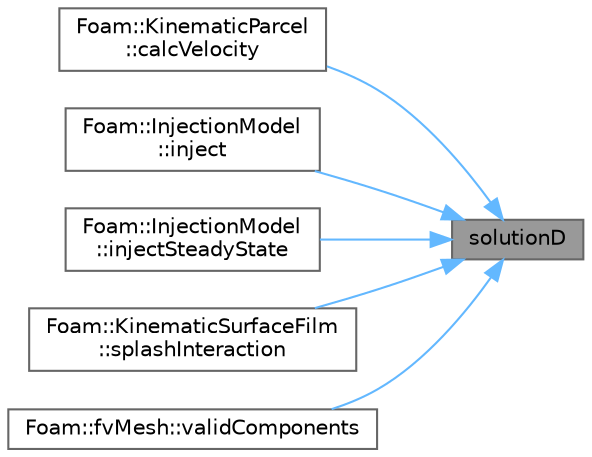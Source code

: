 digraph "solutionD"
{
 // LATEX_PDF_SIZE
  bgcolor="transparent";
  edge [fontname=Helvetica,fontsize=10,labelfontname=Helvetica,labelfontsize=10];
  node [fontname=Helvetica,fontsize=10,shape=box,height=0.2,width=0.4];
  rankdir="RL";
  Node1 [id="Node000001",label="solutionD",height=0.2,width=0.4,color="gray40", fillcolor="grey60", style="filled", fontcolor="black",tooltip=" "];
  Node1 -> Node2 [id="edge1_Node000001_Node000002",dir="back",color="steelblue1",style="solid",tooltip=" "];
  Node2 [id="Node000002",label="Foam::KinematicParcel\l::calcVelocity",height=0.2,width=0.4,color="grey40", fillcolor="white", style="filled",URL="$classFoam_1_1KinematicParcel.html#a28005e8c86081a1f5385eb3d45438b4c",tooltip=" "];
  Node1 -> Node3 [id="edge2_Node000001_Node000003",dir="back",color="steelblue1",style="solid",tooltip=" "];
  Node3 [id="Node000003",label="Foam::InjectionModel\l::inject",height=0.2,width=0.4,color="grey40", fillcolor="white", style="filled",URL="$classFoam_1_1InjectionModel.html#a1efd0f4865994975c398a06e939ca132",tooltip=" "];
  Node1 -> Node4 [id="edge3_Node000001_Node000004",dir="back",color="steelblue1",style="solid",tooltip=" "];
  Node4 [id="Node000004",label="Foam::InjectionModel\l::injectSteadyState",height=0.2,width=0.4,color="grey40", fillcolor="white", style="filled",URL="$classFoam_1_1InjectionModel.html#aad448be3c9c7b12882e4ebd2ca79a6b0",tooltip=" "];
  Node1 -> Node5 [id="edge4_Node000001_Node000005",dir="back",color="steelblue1",style="solid",tooltip=" "];
  Node5 [id="Node000005",label="Foam::KinematicSurfaceFilm\l::splashInteraction",height=0.2,width=0.4,color="grey40", fillcolor="white", style="filled",URL="$classFoam_1_1KinematicSurfaceFilm.html#a23bd6bb85754e0b981edd70d962c173b",tooltip=" "];
  Node1 -> Node6 [id="edge5_Node000001_Node000006",dir="back",color="steelblue1",style="solid",tooltip=" "];
  Node6 [id="Node000006",label="Foam::fvMesh::validComponents",height=0.2,width=0.4,color="grey40", fillcolor="white", style="filled",URL="$classFoam_1_1fvMesh.html#a9597f14c473ff0083836c03bd3b2d515",tooltip=" "];
}
